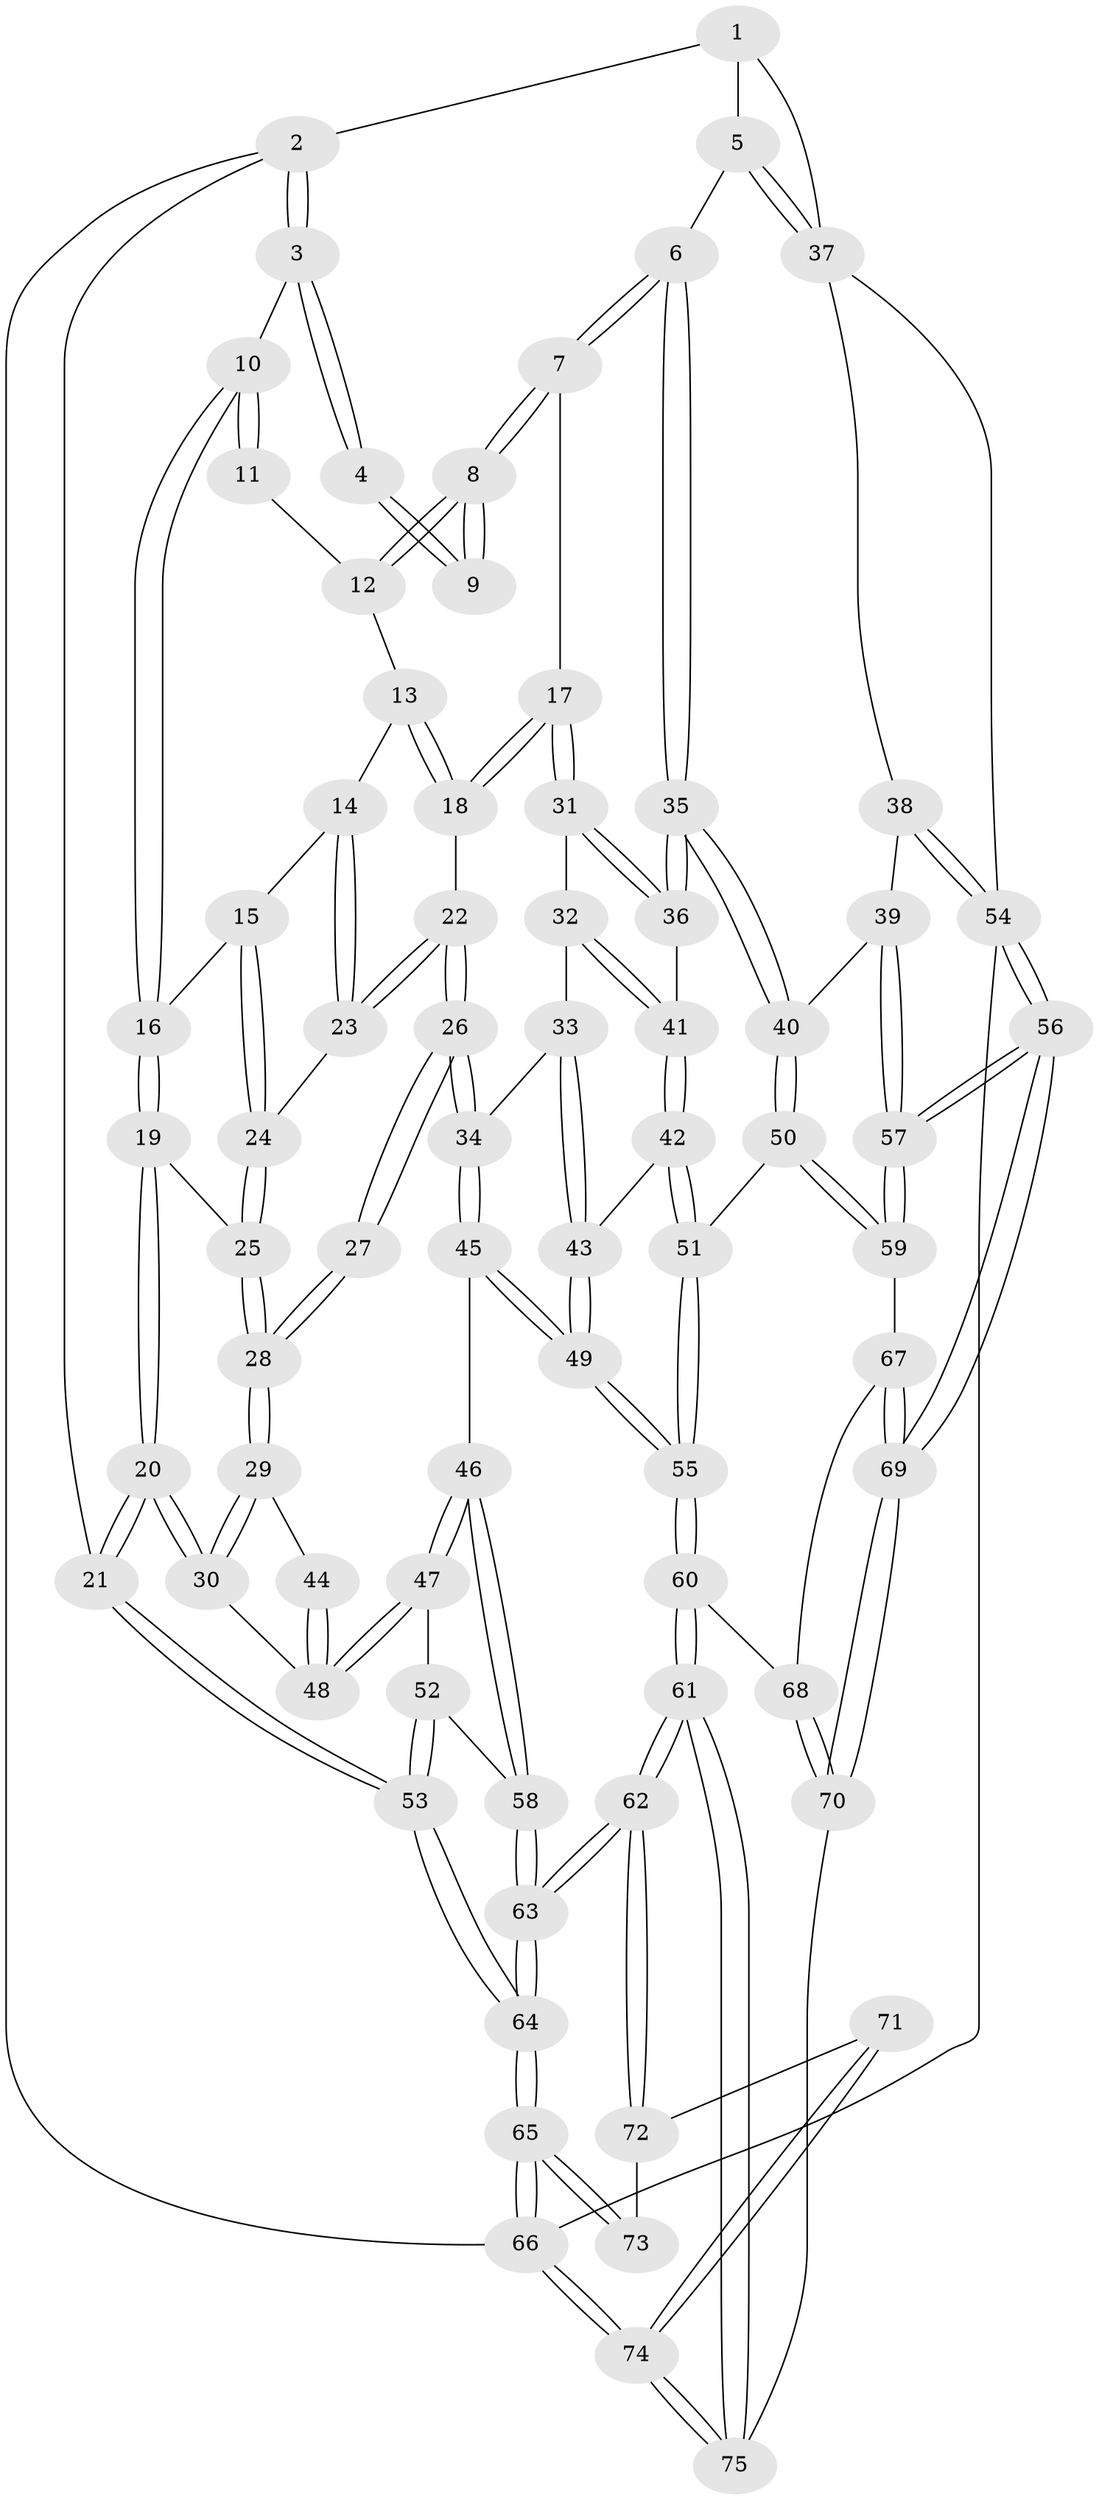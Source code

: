 // coarse degree distribution, {4: 0.20754716981132076, 3: 0.7169811320754716, 2: 0.07547169811320754}
// Generated by graph-tools (version 1.1) at 2025/38/03/04/25 23:38:27]
// undirected, 75 vertices, 184 edges
graph export_dot {
  node [color=gray90,style=filled];
  1 [pos="+0.7031900368948164+0"];
  2 [pos="+0+0"];
  3 [pos="+0+0"];
  4 [pos="+0.5399301406016187+0"];
  5 [pos="+0.812229701084345+0.20969202953670352"];
  6 [pos="+0.679904948543548+0.24395660789463647"];
  7 [pos="+0.5009680601888936+0.1748330953856616"];
  8 [pos="+0.4904032736728355+0.09359911758471784"];
  9 [pos="+0.5378550536066795+0"];
  10 [pos="+0.08096832699218555+0"];
  11 [pos="+0.32394341594627774+0.04058104278015936"];
  12 [pos="+0.3337093700471214+0.0793792094887589"];
  13 [pos="+0.30031797543117056+0.10042015961767002"];
  14 [pos="+0.24591182584208732+0.10887943817590305"];
  15 [pos="+0.24067368261842867+0.1074610043761359"];
  16 [pos="+0.11175560024479733+0"];
  17 [pos="+0.4535650753481305+0.21879649549821514"];
  18 [pos="+0.4100853538422029+0.22983498169856678"];
  19 [pos="+0.11360158483470328+0.17504480589313345"];
  20 [pos="+0+0.3881708684695067"];
  21 [pos="+0+0.4005536110071149"];
  22 [pos="+0.37660780855820514+0.24396536918608544"];
  23 [pos="+0.3261560815078619+0.21438645552745125"];
  24 [pos="+0.2182270090907029+0.20871195408844023"];
  25 [pos="+0.1858410993470783+0.24324123038118398"];
  26 [pos="+0.273135391631911+0.36701870373389245"];
  27 [pos="+0.2679179398616453+0.36547622283333836"];
  28 [pos="+0.19201805684040874+0.32410722988866947"];
  29 [pos="+0.007261650782511389+0.37105115745602074"];
  30 [pos="+0+0.39113575098844205"];
  31 [pos="+0.46926122315749497+0.32414752381018586"];
  32 [pos="+0.4148755427386102+0.4234733995460925"];
  33 [pos="+0.41459461402081577+0.4235810306431701"];
  34 [pos="+0.28453299085531897+0.3883161184704653"];
  35 [pos="+0.6087389118752529+0.4328372743929618"];
  36 [pos="+0.5671117203370446+0.42680530421329754"];
  37 [pos="+1+0.3159084613391538"];
  38 [pos="+1+0.3398878337210183"];
  39 [pos="+0.8811621271575167+0.4748343131724183"];
  40 [pos="+0.6658681122825909+0.5470135660792561"];
  41 [pos="+0.5006382865667904+0.4509661788870891"];
  42 [pos="+0.45927651519221446+0.557964300347186"];
  43 [pos="+0.40528624015812753+0.5569436929872271"];
  44 [pos="+0.18235398351783397+0.44218382057908767"];
  45 [pos="+0.2778548145106882+0.5818300334369113"];
  46 [pos="+0.2404596854630711+0.5832597772538456"];
  47 [pos="+0.1919777565362422+0.5700512641856218"];
  48 [pos="+0.12986877015146756+0.4972484426494451"];
  49 [pos="+0.30762212294848656+0.6042628558727653"];
  50 [pos="+0.6436012234057958+0.5990088498366792"];
  51 [pos="+0.5766518493939444+0.6218597163447426"];
  52 [pos="+0.08757141555252465+0.619829005052949"];
  53 [pos="+0+0.5991815857236042"];
  54 [pos="+1+1"];
  55 [pos="+0.3816342723785219+0.8805952208278427"];
  56 [pos="+1+1"];
  57 [pos="+0.8697776346339725+0.7591532987116937"];
  58 [pos="+0.13877436408376723+0.7236764639211254"];
  59 [pos="+0.6934501101064782+0.6794463139305962"];
  60 [pos="+0.3791535576578489+0.9009172003234334"];
  61 [pos="+0.36941938907436994+0.9479098248656831"];
  62 [pos="+0.20329271943936297+0.8723363344155076"];
  63 [pos="+0.12869981387828+0.8002743027560925"];
  64 [pos="+0+0.6880618041469654"];
  65 [pos="+0+0.8879438018036109"];
  66 [pos="+0+1"];
  67 [pos="+0.6809114179045032+0.7150923088552743"];
  68 [pos="+0.6471415450314274+0.7477616509475892"];
  69 [pos="+0.6963005563106782+1"];
  70 [pos="+0.525869989553129+1"];
  71 [pos="+0.059957213928958926+0.952710822262615"];
  72 [pos="+0.16565609887998173+0.8866743278481631"];
  73 [pos="+0+0.9071401128080355"];
  74 [pos="+0+1"];
  75 [pos="+0.4163109403980861+1"];
  1 -- 2;
  1 -- 5;
  1 -- 37;
  2 -- 3;
  2 -- 3;
  2 -- 21;
  2 -- 66;
  3 -- 4;
  3 -- 4;
  3 -- 10;
  4 -- 9;
  4 -- 9;
  5 -- 6;
  5 -- 37;
  5 -- 37;
  6 -- 7;
  6 -- 7;
  6 -- 35;
  6 -- 35;
  7 -- 8;
  7 -- 8;
  7 -- 17;
  8 -- 9;
  8 -- 9;
  8 -- 12;
  8 -- 12;
  10 -- 11;
  10 -- 11;
  10 -- 16;
  10 -- 16;
  11 -- 12;
  12 -- 13;
  13 -- 14;
  13 -- 18;
  13 -- 18;
  14 -- 15;
  14 -- 23;
  14 -- 23;
  15 -- 16;
  15 -- 24;
  15 -- 24;
  16 -- 19;
  16 -- 19;
  17 -- 18;
  17 -- 18;
  17 -- 31;
  17 -- 31;
  18 -- 22;
  19 -- 20;
  19 -- 20;
  19 -- 25;
  20 -- 21;
  20 -- 21;
  20 -- 30;
  20 -- 30;
  21 -- 53;
  21 -- 53;
  22 -- 23;
  22 -- 23;
  22 -- 26;
  22 -- 26;
  23 -- 24;
  24 -- 25;
  24 -- 25;
  25 -- 28;
  25 -- 28;
  26 -- 27;
  26 -- 27;
  26 -- 34;
  26 -- 34;
  27 -- 28;
  27 -- 28;
  28 -- 29;
  28 -- 29;
  29 -- 30;
  29 -- 30;
  29 -- 44;
  30 -- 48;
  31 -- 32;
  31 -- 36;
  31 -- 36;
  32 -- 33;
  32 -- 41;
  32 -- 41;
  33 -- 34;
  33 -- 43;
  33 -- 43;
  34 -- 45;
  34 -- 45;
  35 -- 36;
  35 -- 36;
  35 -- 40;
  35 -- 40;
  36 -- 41;
  37 -- 38;
  37 -- 54;
  38 -- 39;
  38 -- 54;
  38 -- 54;
  39 -- 40;
  39 -- 57;
  39 -- 57;
  40 -- 50;
  40 -- 50;
  41 -- 42;
  41 -- 42;
  42 -- 43;
  42 -- 51;
  42 -- 51;
  43 -- 49;
  43 -- 49;
  44 -- 48;
  44 -- 48;
  45 -- 46;
  45 -- 49;
  45 -- 49;
  46 -- 47;
  46 -- 47;
  46 -- 58;
  46 -- 58;
  47 -- 48;
  47 -- 48;
  47 -- 52;
  49 -- 55;
  49 -- 55;
  50 -- 51;
  50 -- 59;
  50 -- 59;
  51 -- 55;
  51 -- 55;
  52 -- 53;
  52 -- 53;
  52 -- 58;
  53 -- 64;
  53 -- 64;
  54 -- 56;
  54 -- 56;
  54 -- 66;
  55 -- 60;
  55 -- 60;
  56 -- 57;
  56 -- 57;
  56 -- 69;
  56 -- 69;
  57 -- 59;
  57 -- 59;
  58 -- 63;
  58 -- 63;
  59 -- 67;
  60 -- 61;
  60 -- 61;
  60 -- 68;
  61 -- 62;
  61 -- 62;
  61 -- 75;
  61 -- 75;
  62 -- 63;
  62 -- 63;
  62 -- 72;
  62 -- 72;
  63 -- 64;
  63 -- 64;
  64 -- 65;
  64 -- 65;
  65 -- 66;
  65 -- 66;
  65 -- 73;
  65 -- 73;
  66 -- 74;
  66 -- 74;
  67 -- 68;
  67 -- 69;
  67 -- 69;
  68 -- 70;
  68 -- 70;
  69 -- 70;
  69 -- 70;
  70 -- 75;
  71 -- 72;
  71 -- 74;
  71 -- 74;
  72 -- 73;
  74 -- 75;
  74 -- 75;
}
